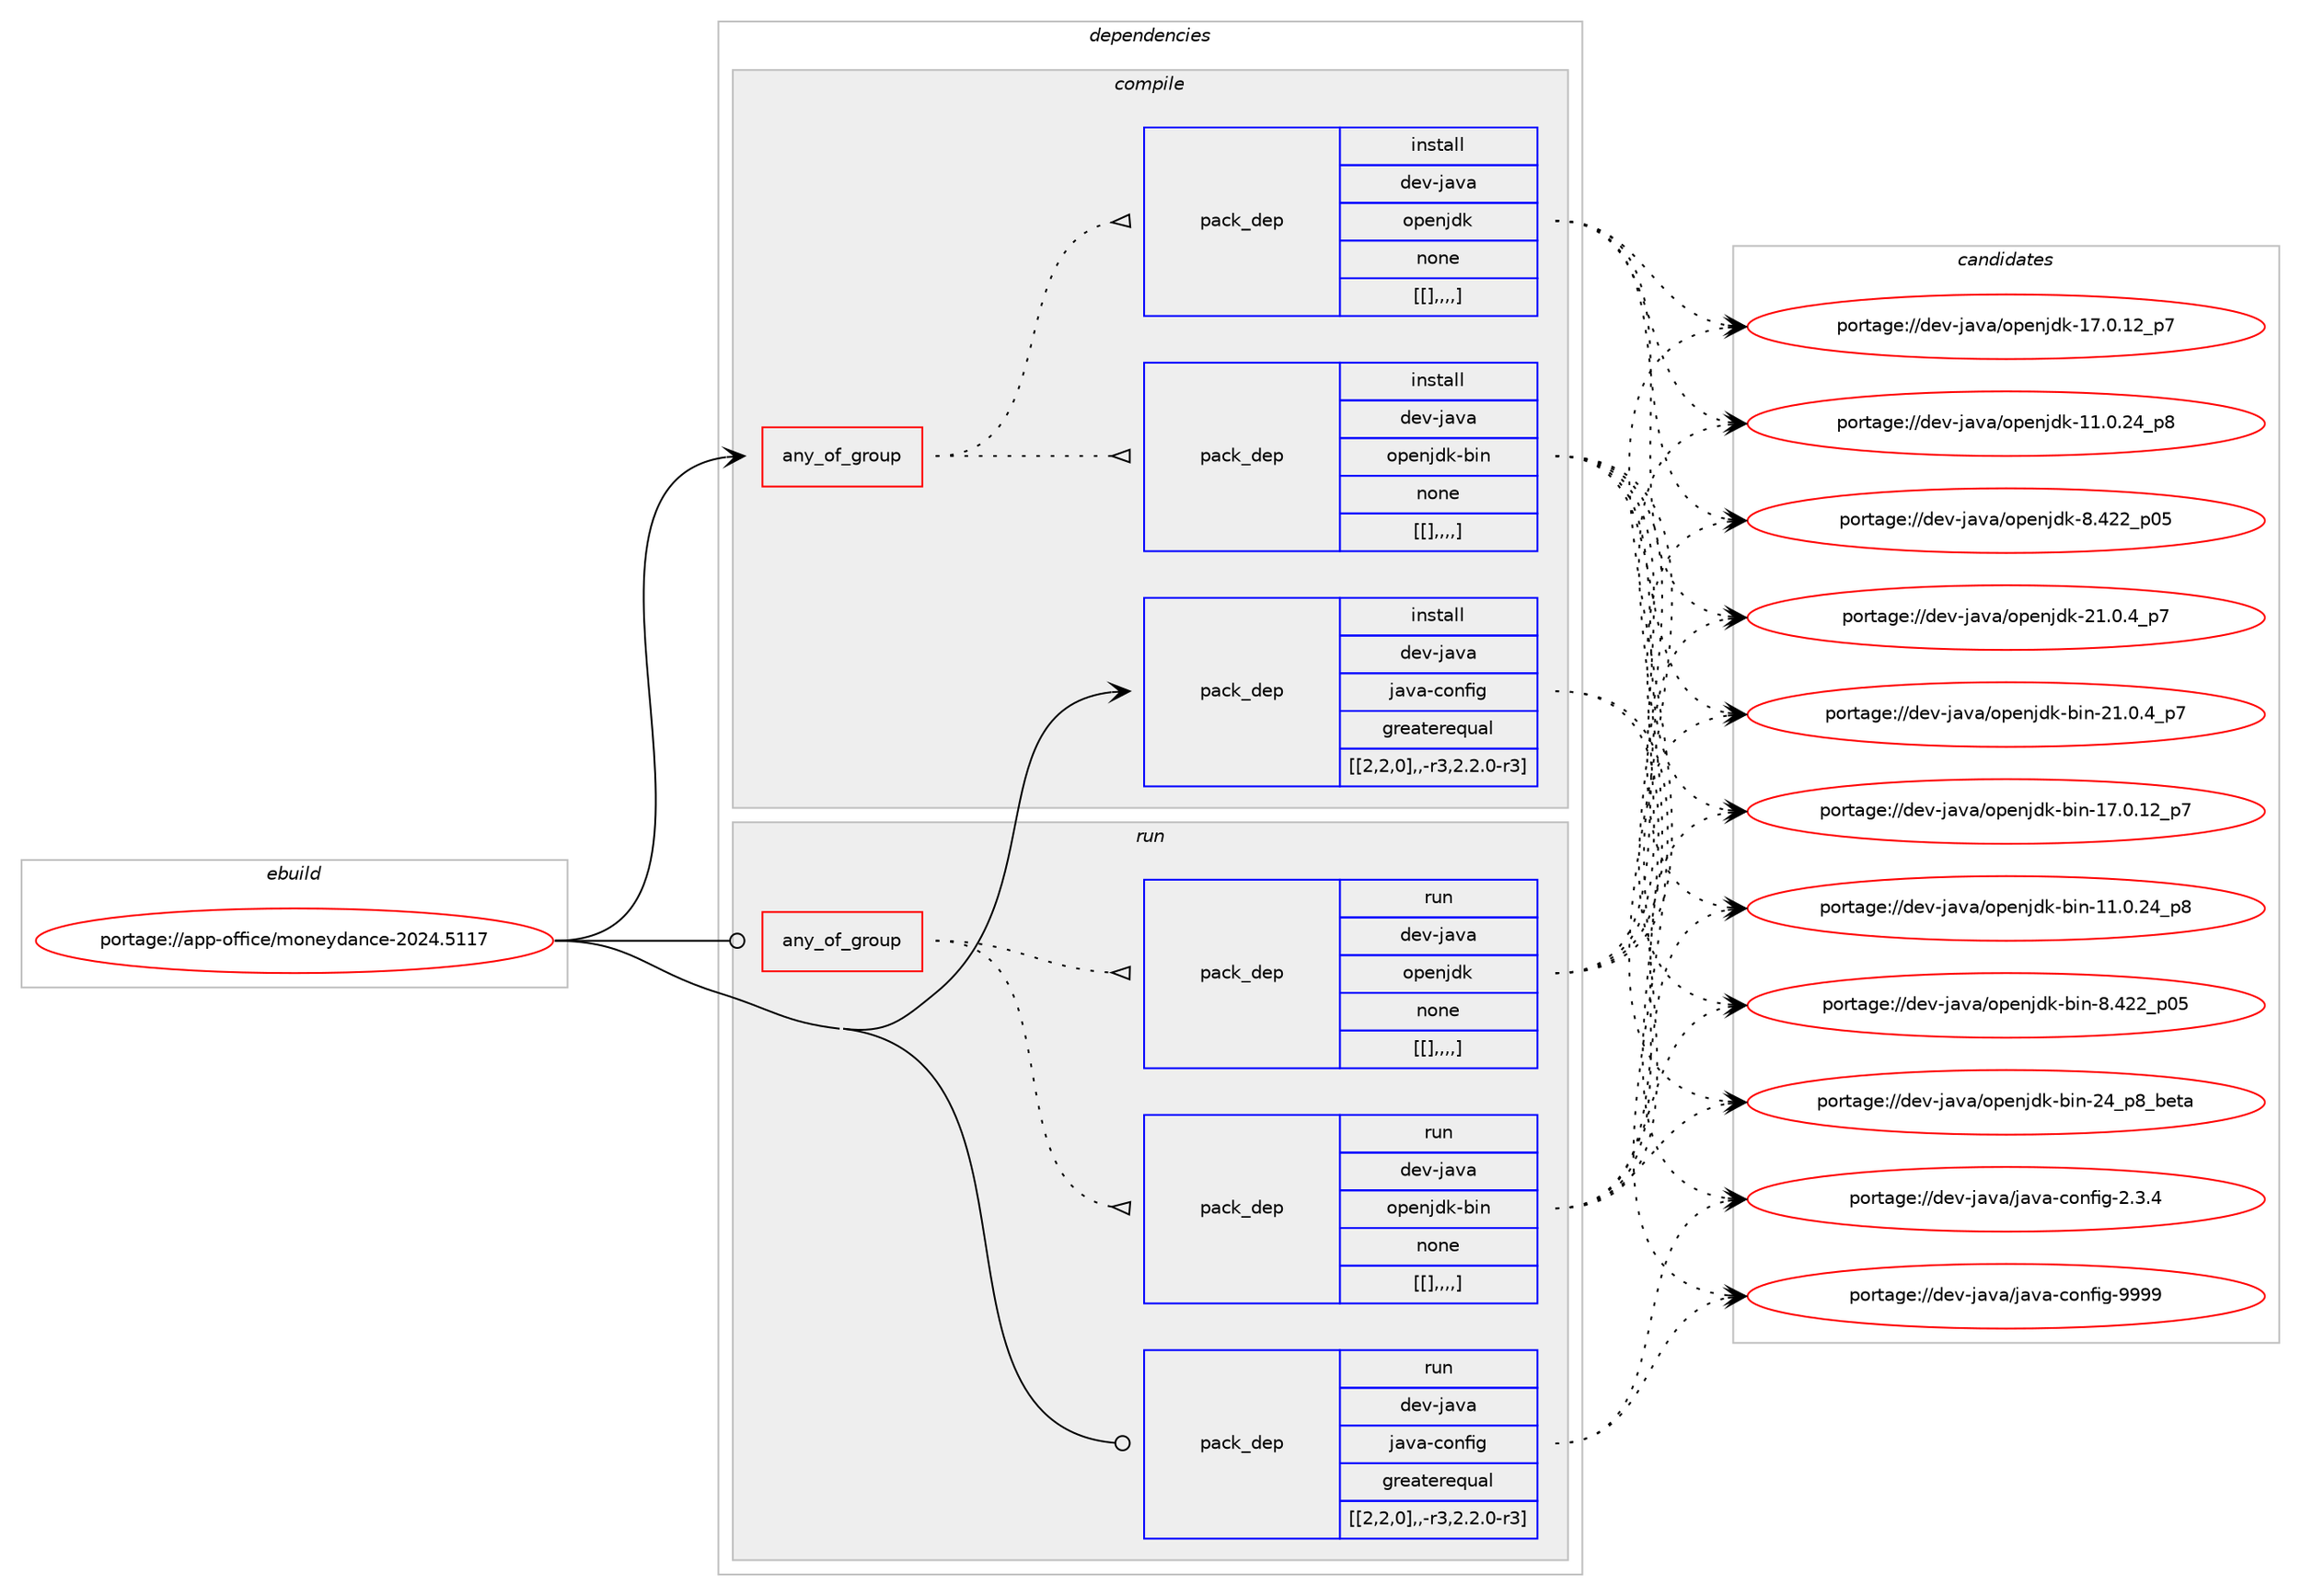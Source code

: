 digraph prolog {

# *************
# Graph options
# *************

newrank=true;
concentrate=true;
compound=true;
graph [rankdir=LR,fontname=Helvetica,fontsize=10,ranksep=1.5];#, ranksep=2.5, nodesep=0.2];
edge  [arrowhead=vee];
node  [fontname=Helvetica,fontsize=10];

# **********
# The ebuild
# **********

subgraph cluster_leftcol {
color=gray;
label=<<i>ebuild</i>>;
id [label="portage://app-office/moneydance-2024.5117", color=red, width=4, href="../app-office/moneydance-2024.5117.svg"];
}

# ****************
# The dependencies
# ****************

subgraph cluster_midcol {
color=gray;
label=<<i>dependencies</i>>;
subgraph cluster_compile {
fillcolor="#eeeeee";
style=filled;
label=<<i>compile</i>>;
subgraph any372 {
dependency49606 [label=<<TABLE BORDER="0" CELLBORDER="1" CELLSPACING="0" CELLPADDING="4"><TR><TD CELLPADDING="10">any_of_group</TD></TR></TABLE>>, shape=none, color=red];subgraph pack35199 {
dependency49607 [label=<<TABLE BORDER="0" CELLBORDER="1" CELLSPACING="0" CELLPADDING="4" WIDTH="220"><TR><TD ROWSPAN="6" CELLPADDING="30">pack_dep</TD></TR><TR><TD WIDTH="110">install</TD></TR><TR><TD>dev-java</TD></TR><TR><TD>openjdk-bin</TD></TR><TR><TD>none</TD></TR><TR><TD>[[],,,,]</TD></TR></TABLE>>, shape=none, color=blue];
}
dependency49606:e -> dependency49607:w [weight=20,style="dotted",arrowhead="oinv"];
subgraph pack35200 {
dependency49608 [label=<<TABLE BORDER="0" CELLBORDER="1" CELLSPACING="0" CELLPADDING="4" WIDTH="220"><TR><TD ROWSPAN="6" CELLPADDING="30">pack_dep</TD></TR><TR><TD WIDTH="110">install</TD></TR><TR><TD>dev-java</TD></TR><TR><TD>openjdk</TD></TR><TR><TD>none</TD></TR><TR><TD>[[],,,,]</TD></TR></TABLE>>, shape=none, color=blue];
}
dependency49606:e -> dependency49608:w [weight=20,style="dotted",arrowhead="oinv"];
}
id:e -> dependency49606:w [weight=20,style="solid",arrowhead="vee"];
subgraph pack35201 {
dependency49609 [label=<<TABLE BORDER="0" CELLBORDER="1" CELLSPACING="0" CELLPADDING="4" WIDTH="220"><TR><TD ROWSPAN="6" CELLPADDING="30">pack_dep</TD></TR><TR><TD WIDTH="110">install</TD></TR><TR><TD>dev-java</TD></TR><TR><TD>java-config</TD></TR><TR><TD>greaterequal</TD></TR><TR><TD>[[2,2,0],,-r3,2.2.0-r3]</TD></TR></TABLE>>, shape=none, color=blue];
}
id:e -> dependency49609:w [weight=20,style="solid",arrowhead="vee"];
}
subgraph cluster_compileandrun {
fillcolor="#eeeeee";
style=filled;
label=<<i>compile and run</i>>;
}
subgraph cluster_run {
fillcolor="#eeeeee";
style=filled;
label=<<i>run</i>>;
subgraph any373 {
dependency49610 [label=<<TABLE BORDER="0" CELLBORDER="1" CELLSPACING="0" CELLPADDING="4"><TR><TD CELLPADDING="10">any_of_group</TD></TR></TABLE>>, shape=none, color=red];subgraph pack35202 {
dependency49611 [label=<<TABLE BORDER="0" CELLBORDER="1" CELLSPACING="0" CELLPADDING="4" WIDTH="220"><TR><TD ROWSPAN="6" CELLPADDING="30">pack_dep</TD></TR><TR><TD WIDTH="110">run</TD></TR><TR><TD>dev-java</TD></TR><TR><TD>openjdk-bin</TD></TR><TR><TD>none</TD></TR><TR><TD>[[],,,,]</TD></TR></TABLE>>, shape=none, color=blue];
}
dependency49610:e -> dependency49611:w [weight=20,style="dotted",arrowhead="oinv"];
subgraph pack35203 {
dependency49612 [label=<<TABLE BORDER="0" CELLBORDER="1" CELLSPACING="0" CELLPADDING="4" WIDTH="220"><TR><TD ROWSPAN="6" CELLPADDING="30">pack_dep</TD></TR><TR><TD WIDTH="110">run</TD></TR><TR><TD>dev-java</TD></TR><TR><TD>openjdk</TD></TR><TR><TD>none</TD></TR><TR><TD>[[],,,,]</TD></TR></TABLE>>, shape=none, color=blue];
}
dependency49610:e -> dependency49612:w [weight=20,style="dotted",arrowhead="oinv"];
}
id:e -> dependency49610:w [weight=20,style="solid",arrowhead="odot"];
subgraph pack35204 {
dependency49613 [label=<<TABLE BORDER="0" CELLBORDER="1" CELLSPACING="0" CELLPADDING="4" WIDTH="220"><TR><TD ROWSPAN="6" CELLPADDING="30">pack_dep</TD></TR><TR><TD WIDTH="110">run</TD></TR><TR><TD>dev-java</TD></TR><TR><TD>java-config</TD></TR><TR><TD>greaterequal</TD></TR><TR><TD>[[2,2,0],,-r3,2.2.0-r3]</TD></TR></TABLE>>, shape=none, color=blue];
}
id:e -> dependency49613:w [weight=20,style="solid",arrowhead="odot"];
}
}

# **************
# The candidates
# **************

subgraph cluster_choices {
rank=same;
color=gray;
label=<<i>candidates</i>>;

subgraph choice35199 {
color=black;
nodesep=1;
choice1001011184510697118974711111210111010610010745981051104550529511256959810111697 [label="portage://dev-java/openjdk-bin-24_p8_beta", color=red, width=4,href="../dev-java/openjdk-bin-24_p8_beta.svg"];
choice100101118451069711897471111121011101061001074598105110455049464846529511255 [label="portage://dev-java/openjdk-bin-21.0.4_p7", color=red, width=4,href="../dev-java/openjdk-bin-21.0.4_p7.svg"];
choice10010111845106971189747111112101110106100107459810511045495546484649509511255 [label="portage://dev-java/openjdk-bin-17.0.12_p7", color=red, width=4,href="../dev-java/openjdk-bin-17.0.12_p7.svg"];
choice10010111845106971189747111112101110106100107459810511045494946484650529511256 [label="portage://dev-java/openjdk-bin-11.0.24_p8", color=red, width=4,href="../dev-java/openjdk-bin-11.0.24_p8.svg"];
choice100101118451069711897471111121011101061001074598105110455646525050951124853 [label="portage://dev-java/openjdk-bin-8.422_p05", color=red, width=4,href="../dev-java/openjdk-bin-8.422_p05.svg"];
dependency49607:e -> choice1001011184510697118974711111210111010610010745981051104550529511256959810111697:w [style=dotted,weight="100"];
dependency49607:e -> choice100101118451069711897471111121011101061001074598105110455049464846529511255:w [style=dotted,weight="100"];
dependency49607:e -> choice10010111845106971189747111112101110106100107459810511045495546484649509511255:w [style=dotted,weight="100"];
dependency49607:e -> choice10010111845106971189747111112101110106100107459810511045494946484650529511256:w [style=dotted,weight="100"];
dependency49607:e -> choice100101118451069711897471111121011101061001074598105110455646525050951124853:w [style=dotted,weight="100"];
}
subgraph choice35200 {
color=black;
nodesep=1;
choice10010111845106971189747111112101110106100107455049464846529511255 [label="portage://dev-java/openjdk-21.0.4_p7", color=red, width=4,href="../dev-java/openjdk-21.0.4_p7.svg"];
choice1001011184510697118974711111210111010610010745495546484649509511255 [label="portage://dev-java/openjdk-17.0.12_p7", color=red, width=4,href="../dev-java/openjdk-17.0.12_p7.svg"];
choice1001011184510697118974711111210111010610010745494946484650529511256 [label="portage://dev-java/openjdk-11.0.24_p8", color=red, width=4,href="../dev-java/openjdk-11.0.24_p8.svg"];
choice10010111845106971189747111112101110106100107455646525050951124853 [label="portage://dev-java/openjdk-8.422_p05", color=red, width=4,href="../dev-java/openjdk-8.422_p05.svg"];
dependency49608:e -> choice10010111845106971189747111112101110106100107455049464846529511255:w [style=dotted,weight="100"];
dependency49608:e -> choice1001011184510697118974711111210111010610010745495546484649509511255:w [style=dotted,weight="100"];
dependency49608:e -> choice1001011184510697118974711111210111010610010745494946484650529511256:w [style=dotted,weight="100"];
dependency49608:e -> choice10010111845106971189747111112101110106100107455646525050951124853:w [style=dotted,weight="100"];
}
subgraph choice35201 {
color=black;
nodesep=1;
choice10010111845106971189747106971189745991111101021051034557575757 [label="portage://dev-java/java-config-9999", color=red, width=4,href="../dev-java/java-config-9999.svg"];
choice1001011184510697118974710697118974599111110102105103455046514652 [label="portage://dev-java/java-config-2.3.4", color=red, width=4,href="../dev-java/java-config-2.3.4.svg"];
dependency49609:e -> choice10010111845106971189747106971189745991111101021051034557575757:w [style=dotted,weight="100"];
dependency49609:e -> choice1001011184510697118974710697118974599111110102105103455046514652:w [style=dotted,weight="100"];
}
subgraph choice35202 {
color=black;
nodesep=1;
choice1001011184510697118974711111210111010610010745981051104550529511256959810111697 [label="portage://dev-java/openjdk-bin-24_p8_beta", color=red, width=4,href="../dev-java/openjdk-bin-24_p8_beta.svg"];
choice100101118451069711897471111121011101061001074598105110455049464846529511255 [label="portage://dev-java/openjdk-bin-21.0.4_p7", color=red, width=4,href="../dev-java/openjdk-bin-21.0.4_p7.svg"];
choice10010111845106971189747111112101110106100107459810511045495546484649509511255 [label="portage://dev-java/openjdk-bin-17.0.12_p7", color=red, width=4,href="../dev-java/openjdk-bin-17.0.12_p7.svg"];
choice10010111845106971189747111112101110106100107459810511045494946484650529511256 [label="portage://dev-java/openjdk-bin-11.0.24_p8", color=red, width=4,href="../dev-java/openjdk-bin-11.0.24_p8.svg"];
choice100101118451069711897471111121011101061001074598105110455646525050951124853 [label="portage://dev-java/openjdk-bin-8.422_p05", color=red, width=4,href="../dev-java/openjdk-bin-8.422_p05.svg"];
dependency49611:e -> choice1001011184510697118974711111210111010610010745981051104550529511256959810111697:w [style=dotted,weight="100"];
dependency49611:e -> choice100101118451069711897471111121011101061001074598105110455049464846529511255:w [style=dotted,weight="100"];
dependency49611:e -> choice10010111845106971189747111112101110106100107459810511045495546484649509511255:w [style=dotted,weight="100"];
dependency49611:e -> choice10010111845106971189747111112101110106100107459810511045494946484650529511256:w [style=dotted,weight="100"];
dependency49611:e -> choice100101118451069711897471111121011101061001074598105110455646525050951124853:w [style=dotted,weight="100"];
}
subgraph choice35203 {
color=black;
nodesep=1;
choice10010111845106971189747111112101110106100107455049464846529511255 [label="portage://dev-java/openjdk-21.0.4_p7", color=red, width=4,href="../dev-java/openjdk-21.0.4_p7.svg"];
choice1001011184510697118974711111210111010610010745495546484649509511255 [label="portage://dev-java/openjdk-17.0.12_p7", color=red, width=4,href="../dev-java/openjdk-17.0.12_p7.svg"];
choice1001011184510697118974711111210111010610010745494946484650529511256 [label="portage://dev-java/openjdk-11.0.24_p8", color=red, width=4,href="../dev-java/openjdk-11.0.24_p8.svg"];
choice10010111845106971189747111112101110106100107455646525050951124853 [label="portage://dev-java/openjdk-8.422_p05", color=red, width=4,href="../dev-java/openjdk-8.422_p05.svg"];
dependency49612:e -> choice10010111845106971189747111112101110106100107455049464846529511255:w [style=dotted,weight="100"];
dependency49612:e -> choice1001011184510697118974711111210111010610010745495546484649509511255:w [style=dotted,weight="100"];
dependency49612:e -> choice1001011184510697118974711111210111010610010745494946484650529511256:w [style=dotted,weight="100"];
dependency49612:e -> choice10010111845106971189747111112101110106100107455646525050951124853:w [style=dotted,weight="100"];
}
subgraph choice35204 {
color=black;
nodesep=1;
choice10010111845106971189747106971189745991111101021051034557575757 [label="portage://dev-java/java-config-9999", color=red, width=4,href="../dev-java/java-config-9999.svg"];
choice1001011184510697118974710697118974599111110102105103455046514652 [label="portage://dev-java/java-config-2.3.4", color=red, width=4,href="../dev-java/java-config-2.3.4.svg"];
dependency49613:e -> choice10010111845106971189747106971189745991111101021051034557575757:w [style=dotted,weight="100"];
dependency49613:e -> choice1001011184510697118974710697118974599111110102105103455046514652:w [style=dotted,weight="100"];
}
}

}

